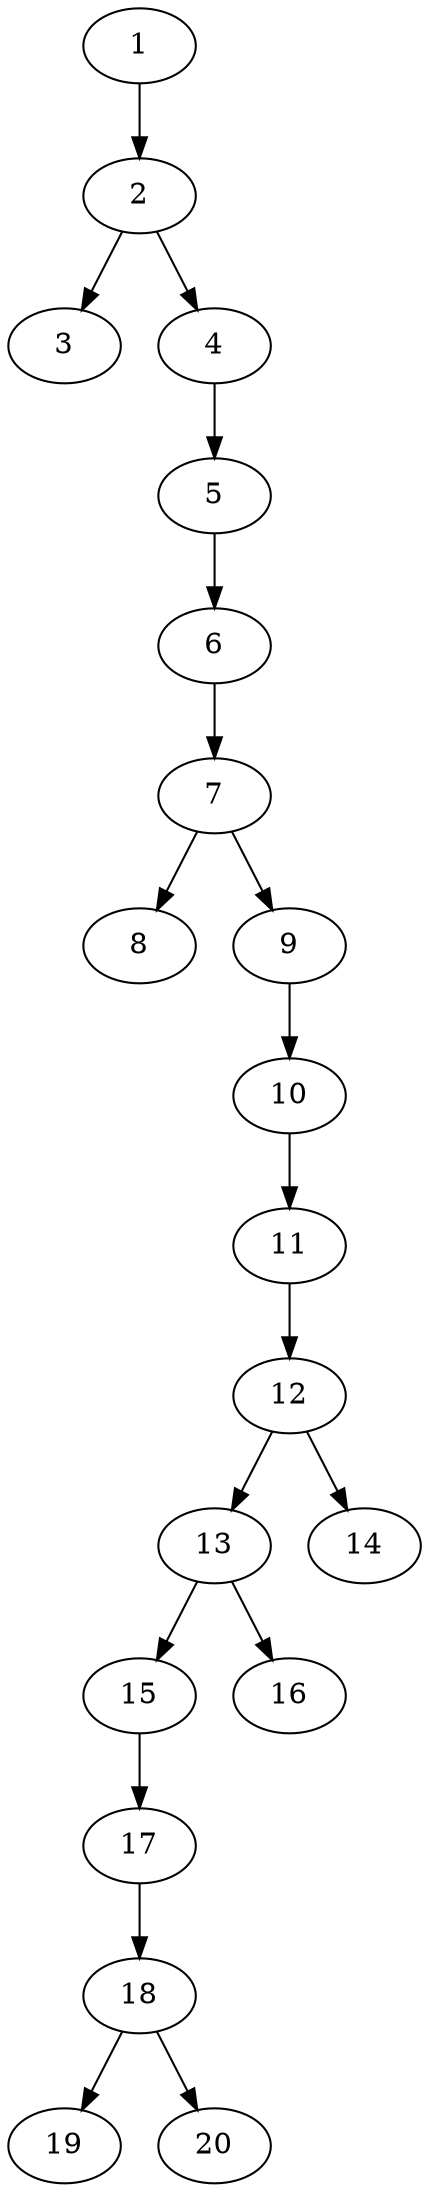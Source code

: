 // DAG (tier=1-easy, mode=data, n=20, ccr=0.337, fat=0.366, density=0.301, regular=0.612, jump=0.029, mindata=1048576, maxdata=8388608)
// DAG automatically generated by daggen at Sun Aug 24 16:33:33 2025
// /home/ermia/Project/Environments/daggen/bin/daggen --dot --ccr 0.337 --fat 0.366 --regular 0.612 --density 0.301 --jump 0.029 --mindata 1048576 --maxdata 8388608 -n 20 
digraph G {
  1 [size="27160519265694368", alpha="0.18", expect_size="13580259632847184"]
  1 -> 2 [size ="541174469230592"]
  2 [size="18418484643822043136", alpha="0.11", expect_size="9209242321911021568"]
  2 -> 3 [size ="55794653462528"]
  2 -> 4 [size ="55794653462528"]
  3 [size="339583691674672384", alpha="0.13", expect_size="169791845837336192"]
  4 [size="70131667426597240", alpha="0.09", expect_size="35065833713298620"]
  4 -> 5 [size ="53186492628992"]
  5 [size="541876071881434304", alpha="0.13", expect_size="270938035940717152"]
  5 -> 6 [size ="209463617257472"]
  6 [size="87640523252724960", alpha="0.06", expect_size="43820261626362480"]
  6 -> 7 [size ="69675140513792"]
  7 [size="237303584557958692864", alpha="0.05", expect_size="118651792278979346432"]
  7 -> 8 [size ="306638149910528"]
  7 -> 9 [size ="306638149910528"]
  8 [size="726286061620781056", alpha="0.18", expect_size="363143030810390528"]
  9 [size="16357971613959847936", alpha="0.08", expect_size="8178985806979923968"]
  9 -> 10 [size ="51551695536128"]
  10 [size="627964551404376064", alpha="0.09", expect_size="313982275702188032"]
  10 -> 11 [size ="245972651212800"]
  11 [size="39168472645965712", alpha="0.05", expect_size="19584236322982856"]
  11 -> 12 [size ="17201880891392"]
  12 [size="113991302087408864", alpha="0.16", expect_size="56995651043704432"]
  12 -> 13 [size ="69771877941248"]
  12 -> 14 [size ="69771877941248"]
  13 [size="8521657126400817", alpha="0.14", expect_size="4260828563200408"]
  13 -> 15 [size ="141081295454208"]
  13 -> 16 [size ="141081295454208"]
  14 [size="38063260884271104000", alpha="0.00", expect_size="19031630442135552000"]
  15 [size="161125589816134598656", alpha="0.10", expect_size="80562794908067299328"]
  15 -> 17 [size ="236882512314368"]
  16 [size="197621732562699520", alpha="0.19", expect_size="98810866281349760"]
  17 [size="228696367782063767552", alpha="0.06", expect_size="114348183891031883776"]
  17 -> 18 [size ="299177892380672"]
  18 [size="15095830671347334", alpha="0.02", expect_size="7547915335673667"]
  18 -> 19 [size ="14286009139200"]
  18 -> 20 [size ="14286009139200"]
  19 [size="2365237136996372", alpha="0.09", expect_size="1182618568498186"]
  20 [size="60466708390753599488", alpha="0.16", expect_size="30233354195376799744"]
}